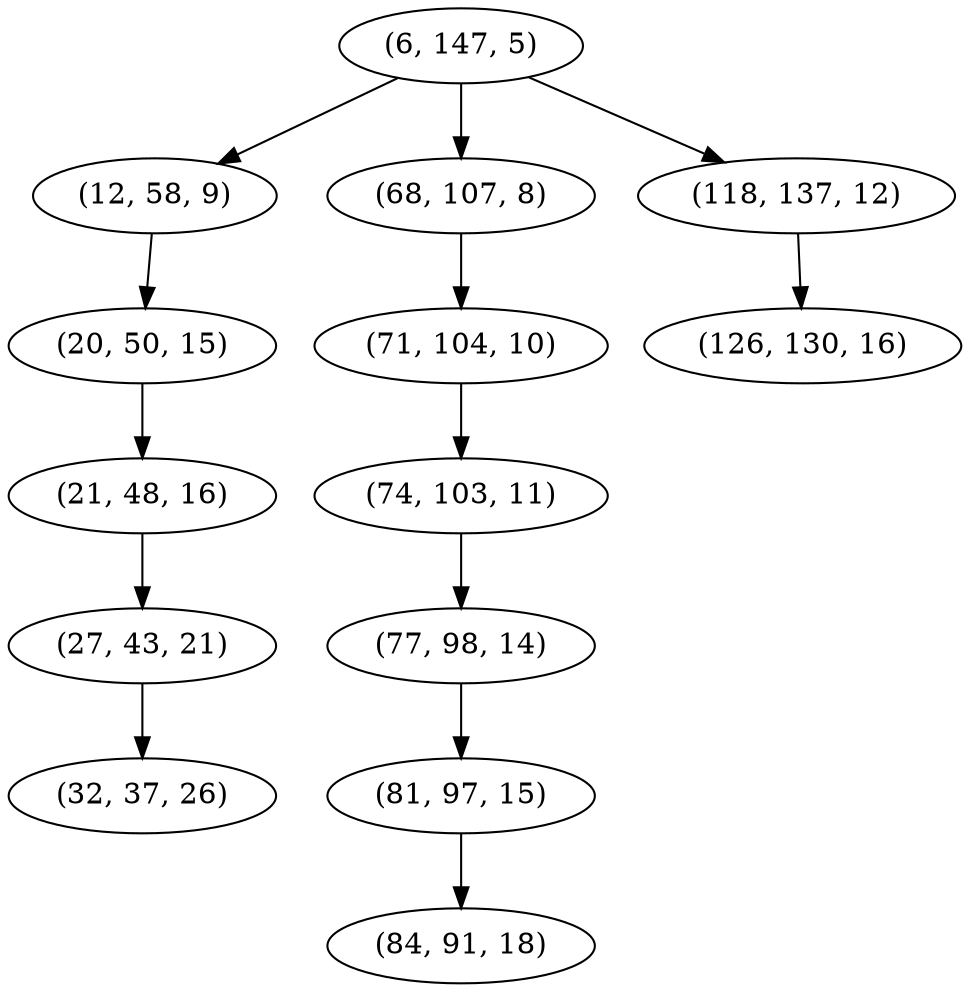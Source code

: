 digraph tree {
    "(6, 147, 5)";
    "(12, 58, 9)";
    "(20, 50, 15)";
    "(21, 48, 16)";
    "(27, 43, 21)";
    "(32, 37, 26)";
    "(68, 107, 8)";
    "(71, 104, 10)";
    "(74, 103, 11)";
    "(77, 98, 14)";
    "(81, 97, 15)";
    "(84, 91, 18)";
    "(118, 137, 12)";
    "(126, 130, 16)";
    "(6, 147, 5)" -> "(12, 58, 9)";
    "(6, 147, 5)" -> "(68, 107, 8)";
    "(6, 147, 5)" -> "(118, 137, 12)";
    "(12, 58, 9)" -> "(20, 50, 15)";
    "(20, 50, 15)" -> "(21, 48, 16)";
    "(21, 48, 16)" -> "(27, 43, 21)";
    "(27, 43, 21)" -> "(32, 37, 26)";
    "(68, 107, 8)" -> "(71, 104, 10)";
    "(71, 104, 10)" -> "(74, 103, 11)";
    "(74, 103, 11)" -> "(77, 98, 14)";
    "(77, 98, 14)" -> "(81, 97, 15)";
    "(81, 97, 15)" -> "(84, 91, 18)";
    "(118, 137, 12)" -> "(126, 130, 16)";
}
